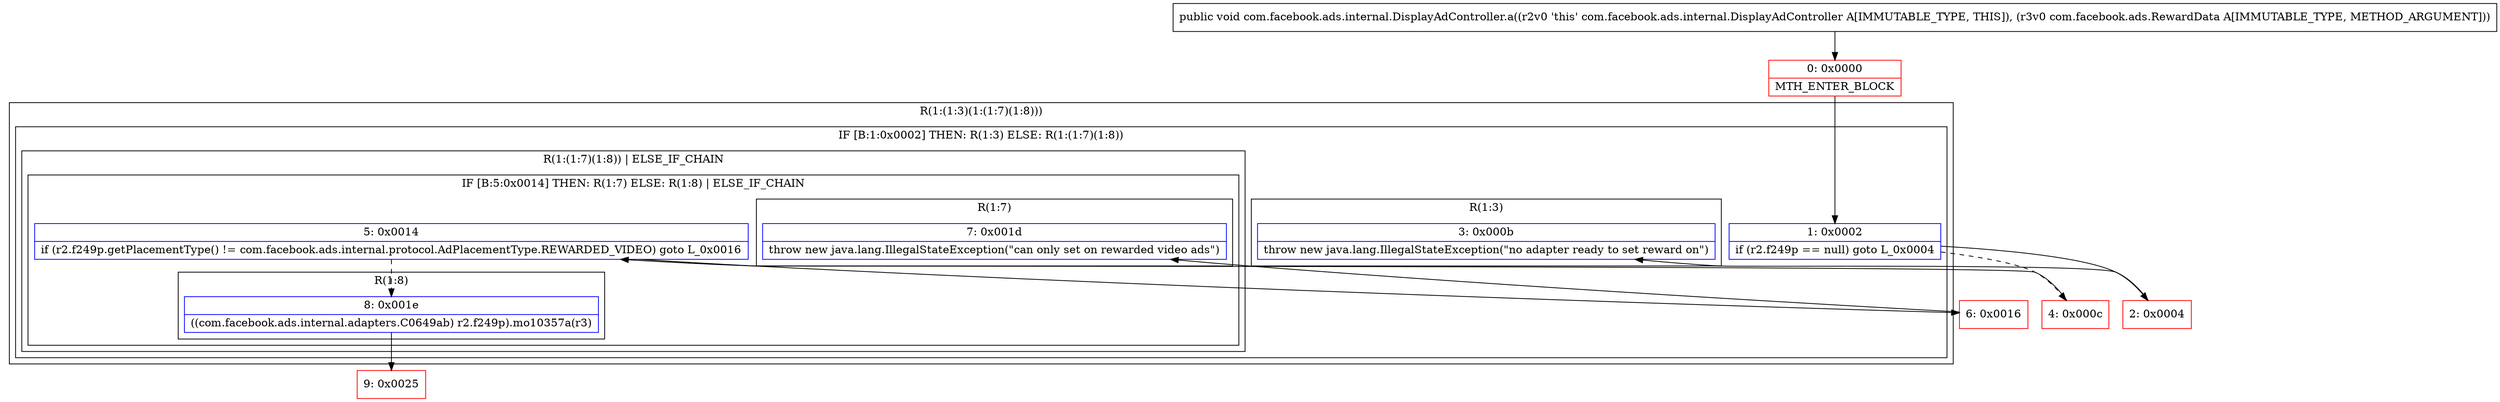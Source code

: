 digraph "CFG forcom.facebook.ads.internal.DisplayAdController.a(Lcom\/facebook\/ads\/RewardData;)V" {
subgraph cluster_Region_363956440 {
label = "R(1:(1:3)(1:(1:7)(1:8)))";
node [shape=record,color=blue];
subgraph cluster_IfRegion_1041598261 {
label = "IF [B:1:0x0002] THEN: R(1:3) ELSE: R(1:(1:7)(1:8))";
node [shape=record,color=blue];
Node_1 [shape=record,label="{1\:\ 0x0002|if (r2.f249p == null) goto L_0x0004\l}"];
subgraph cluster_Region_964896513 {
label = "R(1:3)";
node [shape=record,color=blue];
Node_3 [shape=record,label="{3\:\ 0x000b|throw new java.lang.IllegalStateException(\"no adapter ready to set reward on\")\l}"];
}
subgraph cluster_Region_2024334745 {
label = "R(1:(1:7)(1:8)) | ELSE_IF_CHAIN\l";
node [shape=record,color=blue];
subgraph cluster_IfRegion_1631999260 {
label = "IF [B:5:0x0014] THEN: R(1:7) ELSE: R(1:8) | ELSE_IF_CHAIN\l";
node [shape=record,color=blue];
Node_5 [shape=record,label="{5\:\ 0x0014|if (r2.f249p.getPlacementType() != com.facebook.ads.internal.protocol.AdPlacementType.REWARDED_VIDEO) goto L_0x0016\l}"];
subgraph cluster_Region_1937267246 {
label = "R(1:7)";
node [shape=record,color=blue];
Node_7 [shape=record,label="{7\:\ 0x001d|throw new java.lang.IllegalStateException(\"can only set on rewarded video ads\")\l}"];
}
subgraph cluster_Region_1407434863 {
label = "R(1:8)";
node [shape=record,color=blue];
Node_8 [shape=record,label="{8\:\ 0x001e|((com.facebook.ads.internal.adapters.C0649ab) r2.f249p).mo10357a(r3)\l}"];
}
}
}
}
}
Node_0 [shape=record,color=red,label="{0\:\ 0x0000|MTH_ENTER_BLOCK\l}"];
Node_2 [shape=record,color=red,label="{2\:\ 0x0004}"];
Node_4 [shape=record,color=red,label="{4\:\ 0x000c}"];
Node_6 [shape=record,color=red,label="{6\:\ 0x0016}"];
Node_9 [shape=record,color=red,label="{9\:\ 0x0025}"];
MethodNode[shape=record,label="{public void com.facebook.ads.internal.DisplayAdController.a((r2v0 'this' com.facebook.ads.internal.DisplayAdController A[IMMUTABLE_TYPE, THIS]), (r3v0 com.facebook.ads.RewardData A[IMMUTABLE_TYPE, METHOD_ARGUMENT])) }"];
MethodNode -> Node_0;
Node_1 -> Node_2;
Node_1 -> Node_4[style=dashed];
Node_5 -> Node_6;
Node_5 -> Node_8[style=dashed];
Node_8 -> Node_9;
Node_0 -> Node_1;
Node_2 -> Node_3;
Node_4 -> Node_5;
Node_6 -> Node_7;
}

